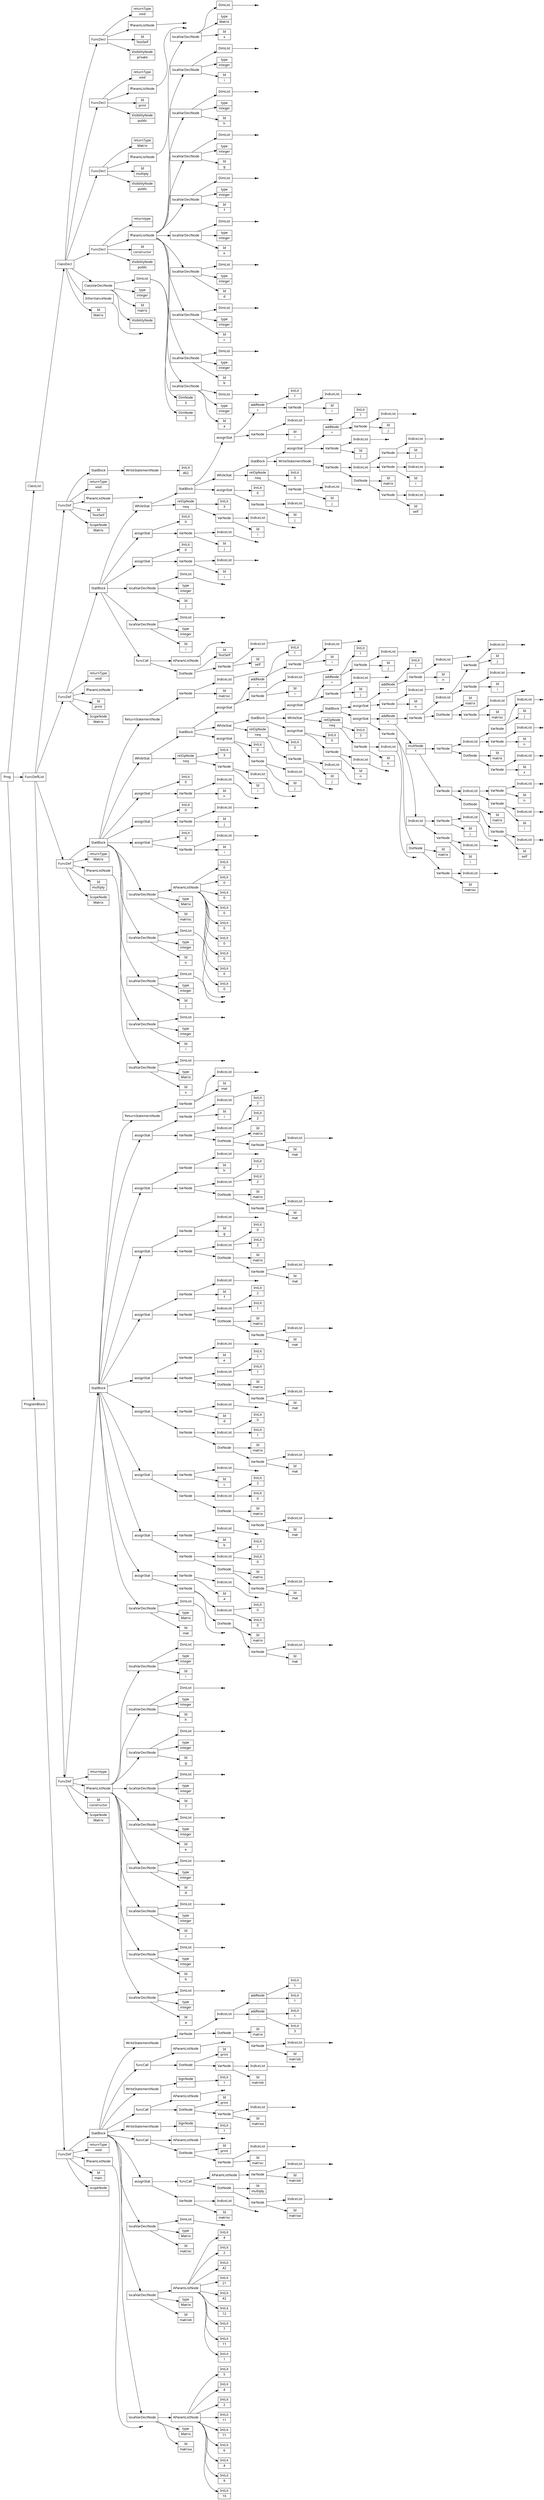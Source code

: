 digraph AST {
node [shape=record];
 node [fontname=Sans];charset="UTF-8" splines=true splines=spline rankdir =LR ordering="out"
1[label="scopeNode| "];
none3[shape="point"];
4[label="fParamListNode"];
4->none3;
5[label="returnType|void"];
7[label="Id|matrixa"];
8[label="type|Matrix"];
10[label="IntLit|10"];
11[label="IntLit|9"];
12[label="IntLit|4"];
13[label="IntLit|6"];
14[label="IntLit|71"];
15[label="IntLit|11"];
16[label="IntLit|2"];
17[label="IntLit|4"];
18[label="IntLit|5"];
19[label="AParamListNode"];
19->18;
19->17;
19->16;
19->15;
19->14;
19->13;
19->12;
19->11;
19->10;
20[label="localVarDeclNode"];
20->19;
20->8;
20->7;
21[label="Id|matrixb"];
22[label="type|Matrix"];
24[label="IntLit|1"];
25[label="IntLit|11"];
26[label="IntLit|7"];
27[label="IntLit|12"];
28[label="IntLit|42"];
29[label="IntLit|21"];
30[label="IntLit|42"];
31[label="IntLit|2"];
32[label="IntLit|4"];
33[label="AParamListNode"];
33->32;
33->31;
33->30;
33->29;
33->28;
33->27;
33->26;
33->25;
33->24;
34[label="localVarDeclNode"];
34->33;
34->22;
34->21;
35[label="Id|matrixc"];
36[label="type|Matrix"];
none38[shape="point"];
39[label="DimList"];
39->none38;
40[label="localVarDeclNode"];
40->39;
40->36;
40->35;
41[label="Id|matrixc"];
none43[shape="point"];
44[label="IndiceList"];
44->none43;
45[label="VarNode"];
45->44;
45->41;
46[label="Id|matrixa"];
none48[shape="point"];
49[label="IndiceList"];
49->none48;
50[label="VarNode"];
50->49;
50->46;
51[label="Id|multiply"];
52[label="DotNode"];
52->51;
52->50;
54[label="Id|matrixb"];
none56[shape="point"];
57[label="IndiceList"];
57->none56;
58[label="VarNode"];
58->57;
58->54;
59[label="AParamListNode"];
59->58;
60[label="funcCall"];
60->59;
60->52;
61[label="assignStat"];
61->60;
61->45;
62[label="Id|matrixc"];
none64[shape="point"];
65[label="IndiceList"];
65->none64;
66[label="VarNode"];
66->65;
66->62;
67[label="Id|print"];
68[label="DotNode"];
68->67;
68->66;
none70[shape="point"];
71[label="AParamListNode"];
71->none70;
72[label="funcCall"];
72->71;
72->68;
73[label="SignNode|-"];
74[label="IntLit|1"];
73->74;
75[label="WriteStatementNode"];
75->73;
76[label="Id|matrixa"];
none78[shape="point"];
79[label="IndiceList"];
79->none78;
80[label="VarNode"];
80->79;
80->76;
81[label="Id|print"];
82[label="DotNode"];
82->81;
82->80;
none84[shape="point"];
85[label="AParamListNode"];
85->none84;
86[label="funcCall"];
86->85;
86->82;
87[label="SignNode|-"];
88[label="IntLit|1"];
87->88;
89[label="WriteStatementNode"];
89->87;
90[label="Id|matrixb"];
none92[shape="point"];
93[label="IndiceList"];
93->none92;
94[label="VarNode"];
94->93;
94->90;
95[label="Id|print"];
96[label="DotNode"];
96->95;
96->94;
none98[shape="point"];
99[label="AParamListNode"];
99->none98;
100[label="funcCall"];
100->99;
100->96;
101[label="Id|matrixb"];
none103[shape="point"];
104[label="IndiceList"];
104->none103;
105[label="VarNode"];
105->104;
105->101;
106[label="Id|matrix"];
107[label="DotNode"];
107->106;
107->105;
109[label="IntLit|3"];
110[label="addNode|-"];
111[label="IntLit|1"];
110->111;
110->109;
112[label="IntLit|1"];
113[label="addNode|-"];
114[label="IntLit|1"];
113->114;
113->112;
115[label="IndiceList"];
115->113;
115->110;
116[label="VarNode"];
116->115;
116->107;
117[label="WriteStatementNode"];
117->116;
118[label="StatBlock"];
118->117;
118->100;
118->89;
118->86;
118->75;
118->72;
118->61;
118->40;
118->34;
118->20;
119[label="FuncDef"];
0[label="Id|main"];
119->118;
119->5;
119->4;
119->0;
119->1;
120[label="Id|Matrix"];
none122[shape="point"];
123[label="InheritanceNode"];
123->none122;
124[label="VisibilityNode|"];
125[label="Id|matrix"];
126[label="type|integer"];
128[label="DimNode|3"];
129[label="DimNode|3"];
130[label="DimList"];
130->129;
130->128;
131[label="ClassVarDeclNode"];
131->130;
131->126;
131->125;
131->124;
132[label="VisibilityNode|public"];
133[label="Id|constructor"];
135[label="Id|a"];
136[label="type|integer"];
none138[shape="point"];
139[label="DimList"];
139->none138;
140[label="localVarDeclNode"];
140->139;
140->136;
140->135;
141[label="Id|b"];
142[label="type|integer"];
none144[shape="point"];
145[label="DimList"];
145->none144;
146[label="localVarDeclNode"];
146->145;
146->142;
146->141;
147[label="Id|c"];
148[label="type|integer"];
none150[shape="point"];
151[label="DimList"];
151->none150;
152[label="localVarDeclNode"];
152->151;
152->148;
152->147;
153[label="Id|d"];
154[label="type|integer"];
none156[shape="point"];
157[label="DimList"];
157->none156;
158[label="localVarDeclNode"];
158->157;
158->154;
158->153;
159[label="Id|e"];
160[label="type|integer"];
none162[shape="point"];
163[label="DimList"];
163->none162;
164[label="localVarDeclNode"];
164->163;
164->160;
164->159;
165[label="Id|f"];
166[label="type|integer"];
none168[shape="point"];
169[label="DimList"];
169->none168;
170[label="localVarDeclNode"];
170->169;
170->166;
170->165;
171[label="Id|g"];
172[label="type|integer"];
none174[shape="point"];
175[label="DimList"];
175->none174;
176[label="localVarDeclNode"];
176->175;
176->172;
176->171;
177[label="Id|h"];
178[label="type|integer"];
none180[shape="point"];
181[label="DimList"];
181->none180;
182[label="localVarDeclNode"];
182->181;
182->178;
182->177;
183[label="Id|i"];
184[label="type|integer"];
none186[shape="point"];
187[label="DimList"];
187->none186;
188[label="localVarDeclNode"];
188->187;
188->184;
188->183;
189[label="fParamListNode"];
189->188;
189->182;
189->176;
189->170;
189->164;
189->158;
189->152;
189->146;
189->140;
190[label="returntype| "];
191[label="FuncDecl"];
191->190;
191->189;
191->133;
191->132;
192[label="VisibilityNode|public"];
193[label="Id|multiply"];
195[label="Id|x"];
196[label="type|Matrix"];
none198[shape="point"];
199[label="DimList"];
199->none198;
200[label="localVarDeclNode"];
200->199;
200->196;
200->195;
201[label="fParamListNode"];
201->200;
202[label="returnType|Matrix"];
203[label="FuncDecl"];
203->202;
203->201;
203->193;
203->192;
204[label="VisibilityNode|public"];
205[label="Id|print"];
none207[shape="point"];
208[label="fParamListNode"];
208->none207;
209[label="returnType|void"];
210[label="FuncDecl"];
210->209;
210->208;
210->205;
210->204;
211[label="VisibilityNode|private"];
212[label="Id|TestSelf"];
none214[shape="point"];
215[label="fParamListNode"];
215->none214;
216[label="returnType|void"];
217[label="FuncDecl"];
217->216;
217->215;
217->212;
217->211;
218[label="ClassDecl"];
218->217;
218->210;
218->203;
218->191;
218->131;
218->123;
218->120;
220[label="Id|constructor"];
222[label="Id|a"];
223[label="type|integer"];
none225[shape="point"];
226[label="DimList"];
226->none225;
227[label="localVarDeclNode"];
227->226;
227->223;
227->222;
228[label="Id|b"];
229[label="type|integer"];
none231[shape="point"];
232[label="DimList"];
232->none231;
233[label="localVarDeclNode"];
233->232;
233->229;
233->228;
234[label="Id|c"];
235[label="type|integer"];
none237[shape="point"];
238[label="DimList"];
238->none237;
239[label="localVarDeclNode"];
239->238;
239->235;
239->234;
240[label="Id|d"];
241[label="type|integer"];
none243[shape="point"];
244[label="DimList"];
244->none243;
245[label="localVarDeclNode"];
245->244;
245->241;
245->240;
246[label="Id|e"];
247[label="type|integer"];
none249[shape="point"];
250[label="DimList"];
250->none249;
251[label="localVarDeclNode"];
251->250;
251->247;
251->246;
252[label="Id|f"];
253[label="type|integer"];
none255[shape="point"];
256[label="DimList"];
256->none255;
257[label="localVarDeclNode"];
257->256;
257->253;
257->252;
258[label="Id|g"];
259[label="type|integer"];
none261[shape="point"];
262[label="DimList"];
262->none261;
263[label="localVarDeclNode"];
263->262;
263->259;
263->258;
264[label="Id|h"];
265[label="type|integer"];
none267[shape="point"];
268[label="DimList"];
268->none267;
269[label="localVarDeclNode"];
269->268;
269->265;
269->264;
270[label="Id|i"];
271[label="type|integer"];
none273[shape="point"];
274[label="DimList"];
274->none273;
275[label="localVarDeclNode"];
275->274;
275->271;
275->270;
276[label="fParamListNode"];
276->275;
276->269;
276->263;
276->257;
276->251;
276->245;
276->239;
276->233;
276->227;
277[label="returntype| "];
279[label="Id|mat"];
280[label="type|Matrix"];
none282[shape="point"];
283[label="DimList"];
283->none282;
284[label="localVarDeclNode"];
284->283;
284->280;
284->279;
285[label="Id|mat"];
none287[shape="point"];
288[label="IndiceList"];
288->none287;
289[label="VarNode"];
289->288;
289->285;
290[label="Id|matrix"];
291[label="DotNode"];
291->290;
291->289;
293[label="IntLit|0"];
294[label="IntLit|0"];
295[label="IndiceList"];
295->294;
295->293;
296[label="VarNode"];
296->295;
296->291;
297[label="Id|a"];
none299[shape="point"];
300[label="IndiceList"];
300->none299;
301[label="VarNode"];
301->300;
301->297;
302[label="assignStat"];
302->301;
302->296;
303[label="Id|mat"];
none305[shape="point"];
306[label="IndiceList"];
306->none305;
307[label="VarNode"];
307->306;
307->303;
308[label="Id|matrix"];
309[label="DotNode"];
309->308;
309->307;
311[label="IntLit|0"];
312[label="IntLit|1"];
313[label="IndiceList"];
313->312;
313->311;
314[label="VarNode"];
314->313;
314->309;
315[label="Id|b"];
none317[shape="point"];
318[label="IndiceList"];
318->none317;
319[label="VarNode"];
319->318;
319->315;
320[label="assignStat"];
320->319;
320->314;
321[label="Id|mat"];
none323[shape="point"];
324[label="IndiceList"];
324->none323;
325[label="VarNode"];
325->324;
325->321;
326[label="Id|matrix"];
327[label="DotNode"];
327->326;
327->325;
329[label="IntLit|0"];
330[label="IntLit|2"];
331[label="IndiceList"];
331->330;
331->329;
332[label="VarNode"];
332->331;
332->327;
333[label="Id|c"];
none335[shape="point"];
336[label="IndiceList"];
336->none335;
337[label="VarNode"];
337->336;
337->333;
338[label="assignStat"];
338->337;
338->332;
339[label="Id|mat"];
none341[shape="point"];
342[label="IndiceList"];
342->none341;
343[label="VarNode"];
343->342;
343->339;
344[label="Id|matrix"];
345[label="DotNode"];
345->344;
345->343;
347[label="IntLit|1"];
348[label="IntLit|0"];
349[label="IndiceList"];
349->348;
349->347;
350[label="VarNode"];
350->349;
350->345;
351[label="Id|d"];
none353[shape="point"];
354[label="IndiceList"];
354->none353;
355[label="VarNode"];
355->354;
355->351;
356[label="assignStat"];
356->355;
356->350;
357[label="Id|mat"];
none359[shape="point"];
360[label="IndiceList"];
360->none359;
361[label="VarNode"];
361->360;
361->357;
362[label="Id|matrix"];
363[label="DotNode"];
363->362;
363->361;
365[label="IntLit|1"];
366[label="IntLit|1"];
367[label="IndiceList"];
367->366;
367->365;
368[label="VarNode"];
368->367;
368->363;
369[label="Id|e"];
none371[shape="point"];
372[label="IndiceList"];
372->none371;
373[label="VarNode"];
373->372;
373->369;
374[label="assignStat"];
374->373;
374->368;
375[label="Id|mat"];
none377[shape="point"];
378[label="IndiceList"];
378->none377;
379[label="VarNode"];
379->378;
379->375;
380[label="Id|matrix"];
381[label="DotNode"];
381->380;
381->379;
383[label="IntLit|1"];
384[label="IntLit|2"];
385[label="IndiceList"];
385->384;
385->383;
386[label="VarNode"];
386->385;
386->381;
387[label="Id|f"];
none389[shape="point"];
390[label="IndiceList"];
390->none389;
391[label="VarNode"];
391->390;
391->387;
392[label="assignStat"];
392->391;
392->386;
393[label="Id|mat"];
none395[shape="point"];
396[label="IndiceList"];
396->none395;
397[label="VarNode"];
397->396;
397->393;
398[label="Id|matrix"];
399[label="DotNode"];
399->398;
399->397;
401[label="IntLit|2"];
402[label="IntLit|0"];
403[label="IndiceList"];
403->402;
403->401;
404[label="VarNode"];
404->403;
404->399;
405[label="Id|g"];
none407[shape="point"];
408[label="IndiceList"];
408->none407;
409[label="VarNode"];
409->408;
409->405;
410[label="assignStat"];
410->409;
410->404;
411[label="Id|mat"];
none413[shape="point"];
414[label="IndiceList"];
414->none413;
415[label="VarNode"];
415->414;
415->411;
416[label="Id|matrix"];
417[label="DotNode"];
417->416;
417->415;
419[label="IntLit|2"];
420[label="IntLit|1"];
421[label="IndiceList"];
421->420;
421->419;
422[label="VarNode"];
422->421;
422->417;
423[label="Id|h"];
none425[shape="point"];
426[label="IndiceList"];
426->none425;
427[label="VarNode"];
427->426;
427->423;
428[label="assignStat"];
428->427;
428->422;
429[label="Id|mat"];
none431[shape="point"];
432[label="IndiceList"];
432->none431;
433[label="VarNode"];
433->432;
433->429;
434[label="Id|matrix"];
435[label="DotNode"];
435->434;
435->433;
437[label="IntLit|2"];
438[label="IntLit|2"];
439[label="IndiceList"];
439->438;
439->437;
440[label="VarNode"];
440->439;
440->435;
441[label="Id|i"];
none443[shape="point"];
444[label="IndiceList"];
444->none443;
445[label="VarNode"];
445->444;
445->441;
446[label="assignStat"];
446->445;
446->440;
447[label="Id|mat"];
none449[shape="point"];
450[label="IndiceList"];
450->none449;
451[label="VarNode"];
451->450;
451->447;
452[label="ReturnStatementNode"];
452->451;
453[label="StatBlock"];
453->452;
453->446;
453->428;
453->410;
453->392;
453->374;
453->356;
453->338;
453->320;
453->302;
453->284;
454[label="FuncDef"];
219[label="ScopeNode|Matrix"];
454->453;
454->277;
454->276;
454->220;
454->219;
456[label="Id|multiply"];
458[label="Id|x"];
459[label="type|Matrix"];
none461[shape="point"];
462[label="DimList"];
462->none461;
463[label="localVarDeclNode"];
463->462;
463->459;
463->458;
464[label="fParamListNode"];
464->463;
465[label="returnType|Matrix"];
467[label="Id|i"];
468[label="type|integer"];
none470[shape="point"];
471[label="DimList"];
471->none470;
472[label="localVarDeclNode"];
472->471;
472->468;
472->467;
473[label="Id|j"];
474[label="type|integer"];
none476[shape="point"];
477[label="DimList"];
477->none476;
478[label="localVarDeclNode"];
478->477;
478->474;
478->473;
479[label="Id|n"];
480[label="type|integer"];
none482[shape="point"];
483[label="DimList"];
483->none482;
484[label="localVarDeclNode"];
484->483;
484->480;
484->479;
485[label="Id|matrixc"];
486[label="type|Matrix"];
488[label="IntLit|0"];
489[label="IntLit|0"];
490[label="IntLit|0"];
491[label="IntLit|0"];
492[label="IntLit|0"];
493[label="IntLit|0"];
494[label="IntLit|0"];
495[label="IntLit|0"];
496[label="IntLit|0"];
497[label="AParamListNode"];
497->496;
497->495;
497->494;
497->493;
497->492;
497->491;
497->490;
497->489;
497->488;
498[label="localVarDeclNode"];
498->497;
498->486;
498->485;
499[label="Id|i"];
none501[shape="point"];
502[label="IndiceList"];
502->none501;
503[label="VarNode"];
503->502;
503->499;
504[label="IntLit|0"];
505[label="assignStat"];
505->504;
505->503;
506[label="Id|j"];
none508[shape="point"];
509[label="IndiceList"];
509->none508;
510[label="VarNode"];
510->509;
510->506;
511[label="IntLit|0"];
512[label="assignStat"];
512->511;
512->510;
513[label="Id|n"];
none515[shape="point"];
516[label="IndiceList"];
516->none515;
517[label="VarNode"];
517->516;
517->513;
518[label="IntLit|0"];
519[label="assignStat"];
519->518;
519->517;
520[label="Id|i"];
none522[shape="point"];
523[label="IndiceList"];
523->none522;
524[label="VarNode"];
524->523;
524->520;
525[label="relOpNode|neq"];
526[label="IntLit|3"];
525->526;
525->524;
528[label="Id|j"];
none530[shape="point"];
531[label="IndiceList"];
531->none530;
532[label="VarNode"];
532->531;
532->528;
533[label="IntLit|0"];
534[label="assignStat"];
534->533;
534->532;
535[label="Id|j"];
none537[shape="point"];
538[label="IndiceList"];
538->none537;
539[label="VarNode"];
539->538;
539->535;
540[label="relOpNode|neq"];
541[label="IntLit|3"];
540->541;
540->539;
543[label="Id|n"];
none545[shape="point"];
546[label="IndiceList"];
546->none545;
547[label="VarNode"];
547->546;
547->543;
548[label="IntLit|0"];
549[label="assignStat"];
549->548;
549->547;
550[label="Id|n"];
none552[shape="point"];
553[label="IndiceList"];
553->none552;
554[label="VarNode"];
554->553;
554->550;
555[label="relOpNode|neq"];
556[label="IntLit|3"];
555->556;
555->554;
558[label="Id|matrixc"];
none560[shape="point"];
561[label="IndiceList"];
561->none560;
562[label="VarNode"];
562->561;
562->558;
563[label="Id|matrix"];
564[label="DotNode"];
564->563;
564->562;
566[label="Id|i"];
none568[shape="point"];
569[label="IndiceList"];
569->none568;
570[label="VarNode"];
570->569;
570->566;
571[label="Id|j"];
none573[shape="point"];
574[label="IndiceList"];
574->none573;
575[label="VarNode"];
575->574;
575->571;
576[label="IndiceList"];
576->575;
576->570;
577[label="VarNode"];
577->576;
577->564;
578[label="Id|self"];
none580[shape="point"];
581[label="IndiceList"];
581->none580;
582[label="VarNode"];
582->581;
582->578;
583[label="Id|matrix"];
584[label="DotNode"];
584->583;
584->582;
586[label="Id|i"];
none588[shape="point"];
589[label="IndiceList"];
589->none588;
590[label="VarNode"];
590->589;
590->586;
591[label="Id|n"];
none593[shape="point"];
594[label="IndiceList"];
594->none593;
595[label="VarNode"];
595->594;
595->591;
596[label="IndiceList"];
596->595;
596->590;
597[label="VarNode"];
597->596;
597->584;
598[label="multNode|*"];
599[label="Id|x"];
none601[shape="point"];
602[label="IndiceList"];
602->none601;
603[label="VarNode"];
603->602;
603->599;
604[label="Id|matrix"];
605[label="DotNode"];
605->604;
605->603;
607[label="Id|n"];
none609[shape="point"];
610[label="IndiceList"];
610->none609;
611[label="VarNode"];
611->610;
611->607;
612[label="Id|j"];
none614[shape="point"];
615[label="IndiceList"];
615->none614;
616[label="VarNode"];
616->615;
616->612;
617[label="IndiceList"];
617->616;
617->611;
618[label="VarNode"];
618->617;
618->605;
598->618;
598->597;
619[label="addNode|+"];
620[label="Id|matrixc"];
none622[shape="point"];
623[label="IndiceList"];
623->none622;
624[label="VarNode"];
624->623;
624->620;
625[label="Id|matrix"];
626[label="DotNode"];
626->625;
626->624;
628[label="Id|i"];
none630[shape="point"];
631[label="IndiceList"];
631->none630;
632[label="VarNode"];
632->631;
632->628;
633[label="Id|j"];
none635[shape="point"];
636[label="IndiceList"];
636->none635;
637[label="VarNode"];
637->636;
637->633;
638[label="IndiceList"];
638->637;
638->632;
639[label="VarNode"];
639->638;
639->626;
619->639;
619->598;
640[label="assignStat"];
640->619;
640->577;
641[label="Id|n"];
none643[shape="point"];
644[label="IndiceList"];
644->none643;
645[label="VarNode"];
645->644;
645->641;
646[label="Id|n"];
none648[shape="point"];
649[label="IndiceList"];
649->none648;
650[label="VarNode"];
650->649;
650->646;
651[label="addNode|+"];
652[label="IntLit|1"];
651->652;
651->650;
653[label="assignStat"];
653->651;
653->645;
654[label="StatBlock"];
654->653;
654->640;
655[label="WhileStat"];
655->654;
655->555;
656[label="Id|j"];
none658[shape="point"];
659[label="IndiceList"];
659->none658;
660[label="VarNode"];
660->659;
660->656;
661[label="Id|j"];
none663[shape="point"];
664[label="IndiceList"];
664->none663;
665[label="VarNode"];
665->664;
665->661;
666[label="addNode|+"];
667[label="IntLit|1"];
666->667;
666->665;
668[label="assignStat"];
668->666;
668->660;
669[label="StatBlock"];
669->668;
669->655;
669->549;
670[label="WhileStat"];
670->669;
670->540;
671[label="Id|i"];
none673[shape="point"];
674[label="IndiceList"];
674->none673;
675[label="VarNode"];
675->674;
675->671;
676[label="Id|i"];
none678[shape="point"];
679[label="IndiceList"];
679->none678;
680[label="VarNode"];
680->679;
680->676;
681[label="addNode|+"];
682[label="IntLit|1"];
681->682;
681->680;
683[label="assignStat"];
683->681;
683->675;
684[label="StatBlock"];
684->683;
684->670;
684->534;
685[label="WhileStat"];
685->684;
685->525;
686[label="Id|matrixc"];
none688[shape="point"];
689[label="IndiceList"];
689->none688;
690[label="VarNode"];
690->689;
690->686;
691[label="ReturnStatementNode"];
691->690;
692[label="StatBlock"];
692->691;
692->685;
692->519;
692->512;
692->505;
692->498;
692->484;
692->478;
692->472;
693[label="FuncDef"];
455[label="ScopeNode|Matrix"];
693->692;
693->465;
693->464;
693->456;
693->455;
695[label="Id|print"];
none697[shape="point"];
698[label="fParamListNode"];
698->none697;
699[label="returnType|void"];
701[label="Id|self"];
none703[shape="point"];
704[label="IndiceList"];
704->none703;
705[label="VarNode"];
705->704;
705->701;
706[label="Id|TestSelf"];
707[label="DotNode"];
707->706;
707->705;
none709[shape="point"];
710[label="AParamListNode"];
710->none709;
711[label="funcCall"];
711->710;
711->707;
712[label="Id|i"];
713[label="type|integer"];
none715[shape="point"];
716[label="DimList"];
716->none715;
717[label="localVarDeclNode"];
717->716;
717->713;
717->712;
718[label="Id|j"];
719[label="type|integer"];
none721[shape="point"];
722[label="DimList"];
722->none721;
723[label="localVarDeclNode"];
723->722;
723->719;
723->718;
724[label="Id|i"];
none726[shape="point"];
727[label="IndiceList"];
727->none726;
728[label="VarNode"];
728->727;
728->724;
729[label="IntLit|0"];
730[label="assignStat"];
730->729;
730->728;
731[label="Id|j"];
none733[shape="point"];
734[label="IndiceList"];
734->none733;
735[label="VarNode"];
735->734;
735->731;
736[label="IntLit|0"];
737[label="assignStat"];
737->736;
737->735;
738[label="Id|i"];
none740[shape="point"];
741[label="IndiceList"];
741->none740;
742[label="VarNode"];
742->741;
742->738;
743[label="relOpNode|neq"];
744[label="IntLit|3"];
743->744;
743->742;
746[label="Id|j"];
none748[shape="point"];
749[label="IndiceList"];
749->none748;
750[label="VarNode"];
750->749;
750->746;
751[label="IntLit|0"];
752[label="assignStat"];
752->751;
752->750;
753[label="Id|j"];
none755[shape="point"];
756[label="IndiceList"];
756->none755;
757[label="VarNode"];
757->756;
757->753;
758[label="relOpNode|neq"];
759[label="IntLit|3"];
758->759;
758->757;
761[label="Id|self"];
none763[shape="point"];
764[label="IndiceList"];
764->none763;
765[label="VarNode"];
765->764;
765->761;
766[label="Id|matrix"];
767[label="DotNode"];
767->766;
767->765;
769[label="Id|i"];
none771[shape="point"];
772[label="IndiceList"];
772->none771;
773[label="VarNode"];
773->772;
773->769;
774[label="Id|j"];
none776[shape="point"];
777[label="IndiceList"];
777->none776;
778[label="VarNode"];
778->777;
778->774;
779[label="IndiceList"];
779->778;
779->773;
780[label="VarNode"];
780->779;
780->767;
781[label="WriteStatementNode"];
781->780;
782[label="Id|j"];
none784[shape="point"];
785[label="IndiceList"];
785->none784;
786[label="VarNode"];
786->785;
786->782;
787[label="Id|j"];
none789[shape="point"];
790[label="IndiceList"];
790->none789;
791[label="VarNode"];
791->790;
791->787;
792[label="addNode|+"];
793[label="IntLit|1"];
792->793;
792->791;
794[label="assignStat"];
794->792;
794->786;
795[label="StatBlock"];
795->794;
795->781;
796[label="WhileStat"];
796->795;
796->758;
797[label="Id|i"];
none799[shape="point"];
800[label="IndiceList"];
800->none799;
801[label="VarNode"];
801->800;
801->797;
802[label="Id|i"];
none804[shape="point"];
805[label="IndiceList"];
805->none804;
806[label="VarNode"];
806->805;
806->802;
807[label="addNode|+"];
808[label="IntLit|1"];
807->808;
807->806;
809[label="assignStat"];
809->807;
809->801;
810[label="StatBlock"];
810->809;
810->796;
810->752;
811[label="WhileStat"];
811->810;
811->743;
812[label="StatBlock"];
812->811;
812->737;
812->730;
812->723;
812->717;
812->711;
813[label="FuncDef"];
694[label="ScopeNode|Matrix"];
813->812;
813->699;
813->698;
813->695;
813->694;
815[label="Id|TestSelf"];
none817[shape="point"];
818[label="fParamListNode"];
818->none817;
819[label="returnType|void"];
821[label="IntLit|462"];
822[label="WriteStatementNode"];
822->821;
823[label="StatBlock"];
823->822;
824[label="FuncDef"];
814[label="ScopeNode|Matrix"];
824->823;
824->819;
824->818;
824->815;
824->814;
825[label="ClassList"];
826[label="FuncDeflList"];
827[label="Prog"];
828[label="ProgramBlock"];
826->824;
826->813;
826->693;
826->454;
825->218;
828->119;
827->825;
827->826;
827->828;
}
